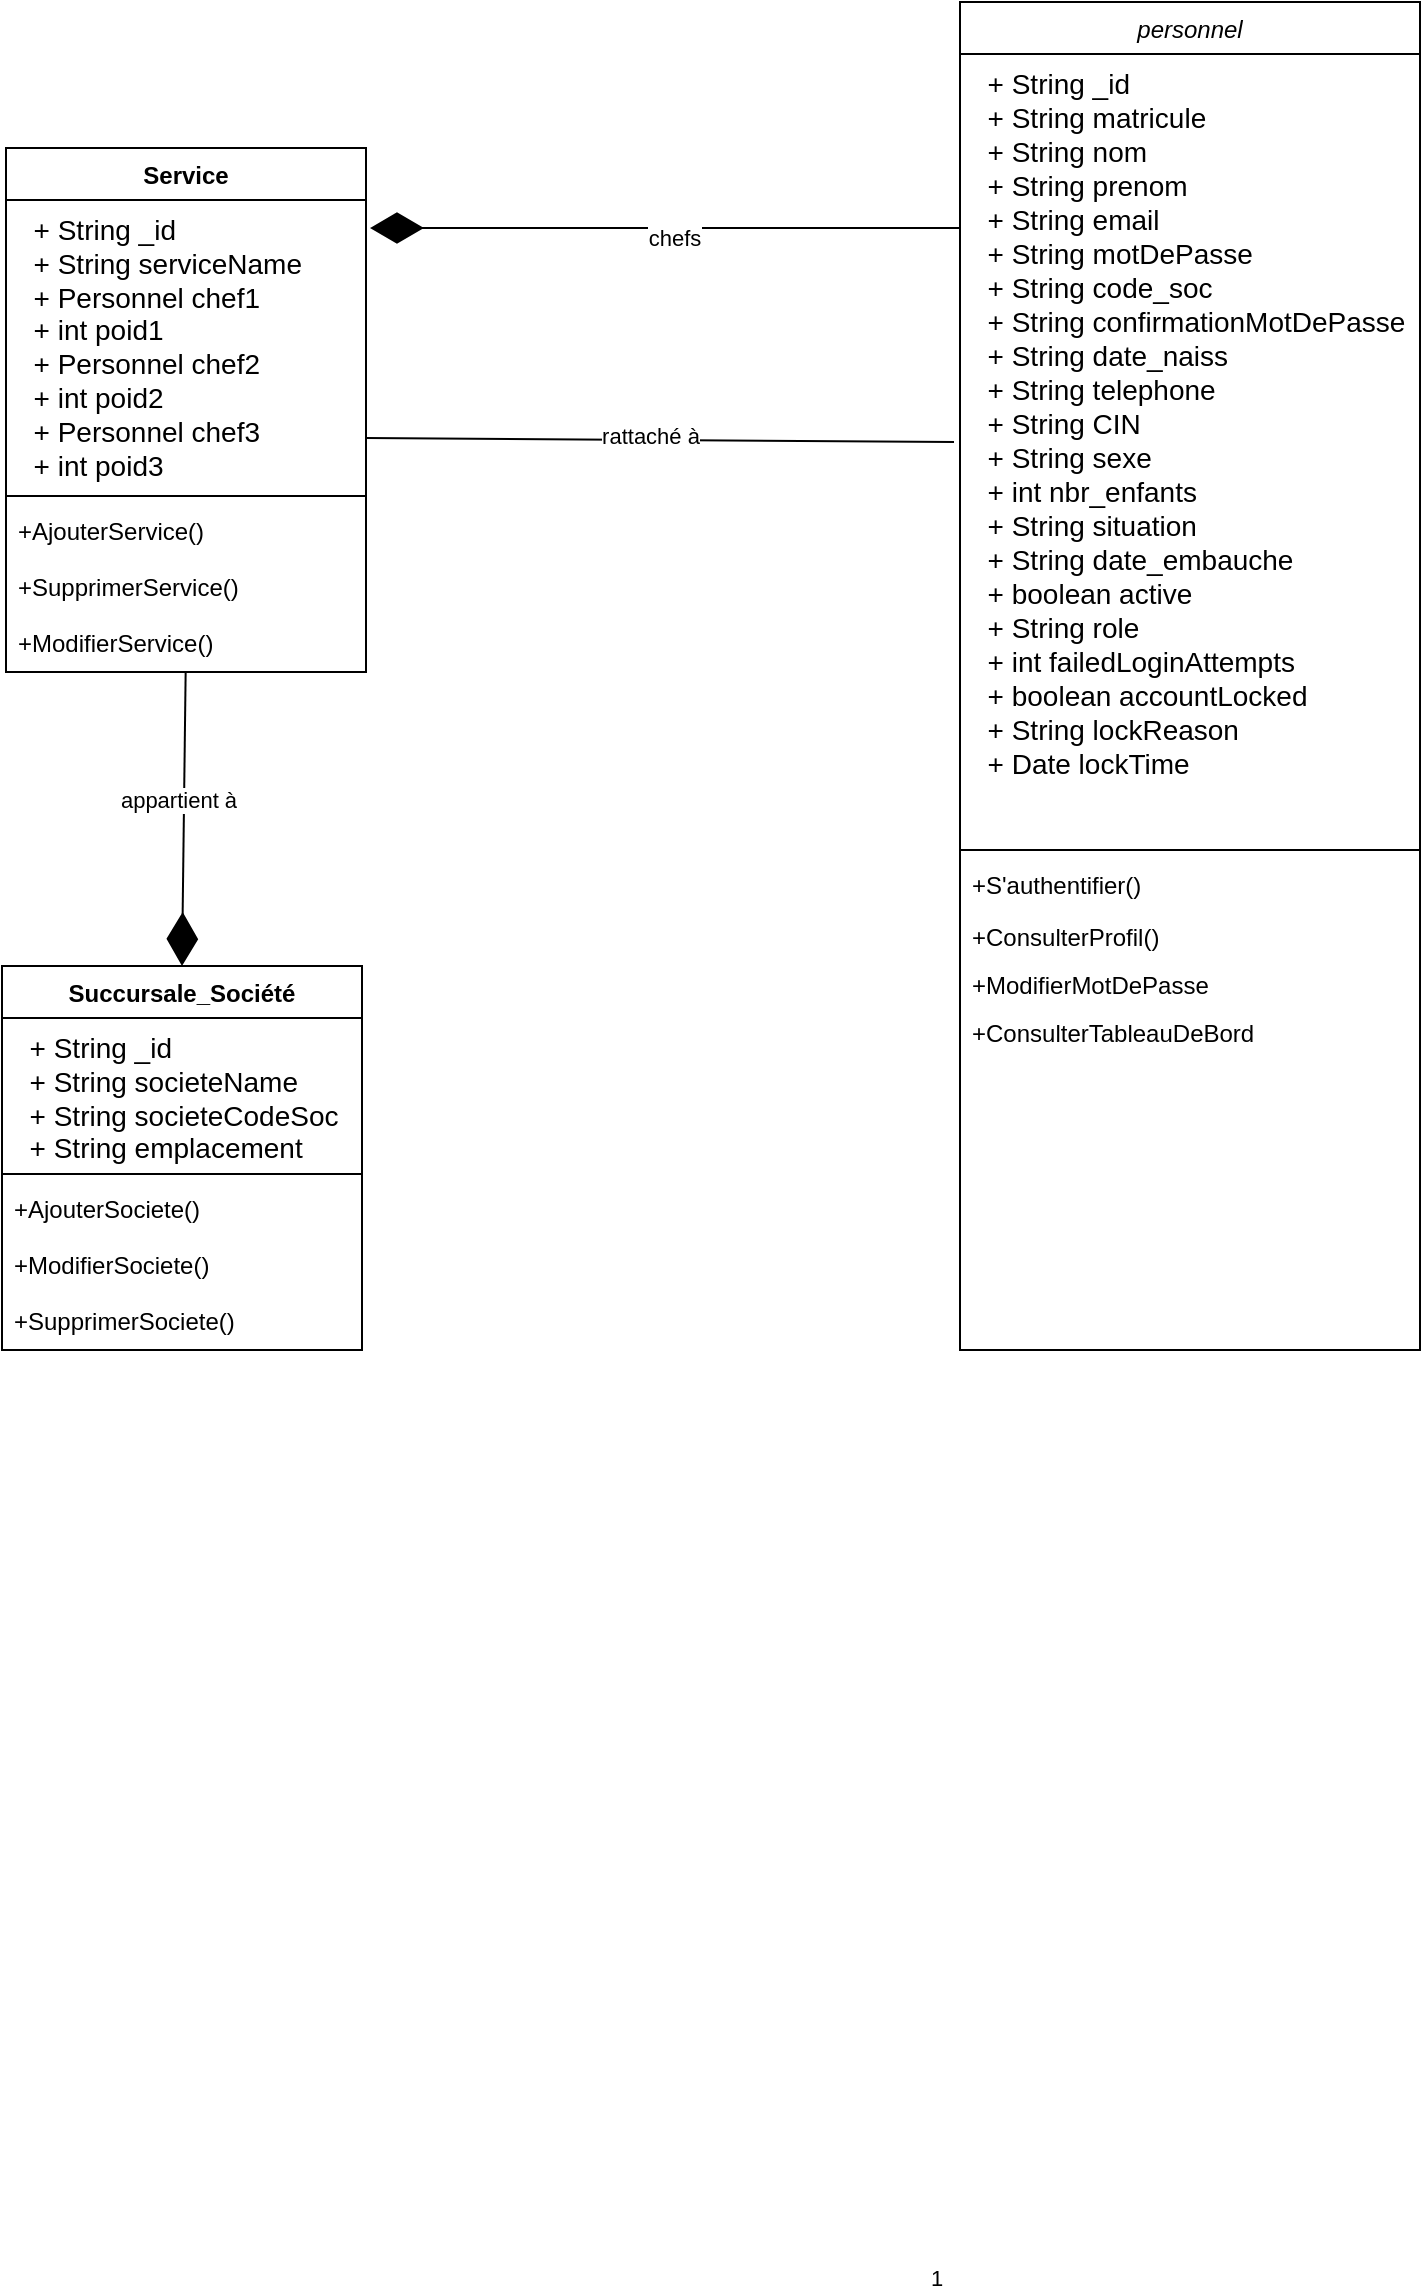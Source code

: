 <mxfile version="27.1.1">
  <diagram id="C5RBs43oDa-KdzZeNtuy" name="Page-1">
    <mxGraphModel dx="1747" dy="501" grid="1" gridSize="10" guides="1" tooltips="1" connect="1" arrows="1" fold="1" page="1" pageScale="1" pageWidth="827" pageHeight="1169" math="0" shadow="0">
      <root>
        <mxCell id="WIyWlLk6GJQsqaUBKTNV-0" />
        <mxCell id="WIyWlLk6GJQsqaUBKTNV-1" parent="WIyWlLk6GJQsqaUBKTNV-0" />
        <mxCell id="2p8dS12ZbN8FqSJUtTzd-14" value="personnel" style="swimlane;fontStyle=2;align=center;verticalAlign=top;childLayout=stackLayout;horizontal=1;startSize=26;horizontalStack=0;resizeParent=1;resizeLast=0;collapsible=1;marginBottom=0;rounded=0;shadow=0;strokeWidth=1;" vertex="1" parent="WIyWlLk6GJQsqaUBKTNV-1">
          <mxGeometry x="414" y="47" width="230" height="674" as="geometry">
            <mxRectangle x="230" y="140" width="160" height="26" as="alternateBounds" />
          </mxGeometry>
        </mxCell>
        <mxCell id="2p8dS12ZbN8FqSJUtTzd-15" value="  + String _id&#xa;  + String matricule&#xa;  + String nom&#xa;  + String prenom&#xa;  + String email&#xa;  + String motDePasse&#xa;  + String code_soc&#xa;  + String confirmationMotDePasse&#xa;  + String date_naiss&#xa;  + String telephone&#xa;  + String CIN&#xa;  + String sexe&#xa;  + int nbr_enfants&#xa;  + String situation&#xa;  + String date_embauche&#xa;  + boolean active&#xa;  + String role&#xa;  + int failedLoginAttempts&#xa;  + boolean accountLocked&#xa;  + String lockReason&#xa;  + Date lockTime&#xa;  &#xa;" style="text;align=left;verticalAlign=top;spacingLeft=4;spacingRight=4;overflow=hidden;rotatable=0;points=[[0,0.5],[1,0.5]];portConstraint=eastwest;rounded=0;shadow=0;html=0;strokeWidth=1;fontSize=14;fontStyle=0" vertex="1" parent="2p8dS12ZbN8FqSJUtTzd-14">
          <mxGeometry y="26" width="230" height="394" as="geometry" />
        </mxCell>
        <mxCell id="2p8dS12ZbN8FqSJUtTzd-16" value="" style="line;html=1;strokeWidth=1;align=left;verticalAlign=middle;spacingTop=-1;spacingLeft=3;spacingRight=3;rotatable=0;labelPosition=right;points=[];portConstraint=eastwest;" vertex="1" parent="2p8dS12ZbN8FqSJUtTzd-14">
          <mxGeometry y="420" width="230" height="8" as="geometry" />
        </mxCell>
        <mxCell id="2p8dS12ZbN8FqSJUtTzd-17" value="+S&#39;authentifier()" style="text;align=left;verticalAlign=top;spacingLeft=4;spacingRight=4;overflow=hidden;rotatable=0;points=[[0,0.5],[1,0.5]];portConstraint=eastwest;" vertex="1" parent="2p8dS12ZbN8FqSJUtTzd-14">
          <mxGeometry y="428" width="230" height="26" as="geometry" />
        </mxCell>
        <mxCell id="2p8dS12ZbN8FqSJUtTzd-24" value="+ConsulterProfil()" style="text;align=left;verticalAlign=top;spacingLeft=4;spacingRight=4;overflow=hidden;rotatable=0;points=[[0,0.5],[1,0.5]];portConstraint=eastwest;" vertex="1" parent="2p8dS12ZbN8FqSJUtTzd-14">
          <mxGeometry y="454" width="230" height="24" as="geometry" />
        </mxCell>
        <mxCell id="2p8dS12ZbN8FqSJUtTzd-25" value="+ModifierMotDePasse" style="text;align=left;verticalAlign=top;spacingLeft=4;spacingRight=4;overflow=hidden;rotatable=0;points=[[0,0.5],[1,0.5]];portConstraint=eastwest;" vertex="1" parent="2p8dS12ZbN8FqSJUtTzd-14">
          <mxGeometry y="478" width="230" height="24" as="geometry" />
        </mxCell>
        <mxCell id="2p8dS12ZbN8FqSJUtTzd-26" value="+ConsulterTableauDeBord" style="text;align=left;verticalAlign=top;spacingLeft=4;spacingRight=4;overflow=hidden;rotatable=0;points=[[0,0.5],[1,0.5]];portConstraint=eastwest;" vertex="1" parent="2p8dS12ZbN8FqSJUtTzd-14">
          <mxGeometry y="502" width="230" height="24" as="geometry" />
        </mxCell>
        <mxCell id="2p8dS12ZbN8FqSJUtTzd-27" value="1" style="edgeLabel;html=1;align=center;verticalAlign=middle;resizable=0;points=[];" vertex="1" connectable="0" parent="WIyWlLk6GJQsqaUBKTNV-1">
          <mxGeometry x="401.823" y="1184.814" as="geometry" />
        </mxCell>
        <mxCell id="2p8dS12ZbN8FqSJUtTzd-28" value="Succursale_Société" style="swimlane;fontStyle=1;align=center;verticalAlign=top;childLayout=stackLayout;horizontal=1;startSize=26;horizontalStack=0;resizeParent=1;resizeParentMax=0;resizeLast=0;collapsible=1;marginBottom=0;whiteSpace=wrap;html=1;" vertex="1" parent="WIyWlLk6GJQsqaUBKTNV-1">
          <mxGeometry x="-65" y="529" width="180" height="192" as="geometry" />
        </mxCell>
        <mxCell id="2p8dS12ZbN8FqSJUtTzd-29" value="&lt;div&gt;&lt;font style=&quot;font-size: 14px;&quot;&gt;&amp;nbsp; + String _id&lt;/font&gt;&lt;/div&gt;&lt;div&gt;&lt;font style=&quot;font-size: 14px;&quot;&gt;&amp;nbsp; + String societeName&lt;/font&gt;&lt;/div&gt;&lt;div&gt;&lt;font style=&quot;font-size: 14px;&quot;&gt;&amp;nbsp; + String societeCodeSoc&lt;/font&gt;&lt;/div&gt;&lt;div&gt;&lt;font style=&quot;font-size: 14px;&quot;&gt;&amp;nbsp; + String emplacement&lt;/font&gt;&lt;/div&gt;" style="text;strokeColor=none;fillColor=none;align=left;verticalAlign=top;spacingLeft=4;spacingRight=4;overflow=hidden;rotatable=0;points=[[0,0.5],[1,0.5]];portConstraint=eastwest;whiteSpace=wrap;html=1;" vertex="1" parent="2p8dS12ZbN8FqSJUtTzd-28">
          <mxGeometry y="26" width="180" height="74" as="geometry" />
        </mxCell>
        <mxCell id="2p8dS12ZbN8FqSJUtTzd-30" value="" style="line;strokeWidth=1;fillColor=none;align=left;verticalAlign=middle;spacingTop=-1;spacingLeft=3;spacingRight=3;rotatable=0;labelPosition=right;points=[];portConstraint=eastwest;strokeColor=inherit;" vertex="1" parent="2p8dS12ZbN8FqSJUtTzd-28">
          <mxGeometry y="100" width="180" height="8" as="geometry" />
        </mxCell>
        <mxCell id="2p8dS12ZbN8FqSJUtTzd-31" value="+AjouterSociete()" style="text;strokeColor=none;fillColor=none;align=left;verticalAlign=top;spacingLeft=4;spacingRight=4;overflow=hidden;rotatable=0;points=[[0,0.5],[1,0.5]];portConstraint=eastwest;whiteSpace=wrap;html=1;" vertex="1" parent="2p8dS12ZbN8FqSJUtTzd-28">
          <mxGeometry y="108" width="180" height="28" as="geometry" />
        </mxCell>
        <mxCell id="2p8dS12ZbN8FqSJUtTzd-32" value="+ModifierSociete()" style="text;strokeColor=none;fillColor=none;align=left;verticalAlign=top;spacingLeft=4;spacingRight=4;overflow=hidden;rotatable=0;points=[[0,0.5],[1,0.5]];portConstraint=eastwest;whiteSpace=wrap;html=1;" vertex="1" parent="2p8dS12ZbN8FqSJUtTzd-28">
          <mxGeometry y="136" width="180" height="28" as="geometry" />
        </mxCell>
        <mxCell id="2p8dS12ZbN8FqSJUtTzd-33" value="+SupprimerSociete()" style="text;strokeColor=none;fillColor=none;align=left;verticalAlign=top;spacingLeft=4;spacingRight=4;overflow=hidden;rotatable=0;points=[[0,0.5],[1,0.5]];portConstraint=eastwest;whiteSpace=wrap;html=1;" vertex="1" parent="2p8dS12ZbN8FqSJUtTzd-28">
          <mxGeometry y="164" width="180" height="28" as="geometry" />
        </mxCell>
        <mxCell id="2p8dS12ZbN8FqSJUtTzd-34" value="Service" style="swimlane;fontStyle=1;align=center;verticalAlign=top;childLayout=stackLayout;horizontal=1;startSize=26;horizontalStack=0;resizeParent=1;resizeParentMax=0;resizeLast=0;collapsible=1;marginBottom=0;whiteSpace=wrap;html=1;" vertex="1" parent="WIyWlLk6GJQsqaUBKTNV-1">
          <mxGeometry x="-63" y="120" width="180" height="262" as="geometry" />
        </mxCell>
        <mxCell id="2p8dS12ZbN8FqSJUtTzd-35" value="&lt;div&gt;&lt;span style=&quot;font-size: 14px;&quot;&gt;&amp;nbsp; + String _id&lt;/span&gt;&lt;/div&gt;&lt;div&gt;&lt;span style=&quot;font-size: 14px;&quot;&gt;&amp;nbsp; + String serviceName&lt;/span&gt;&lt;/div&gt;&lt;div&gt;&lt;span style=&quot;font-size: 14px;&quot;&gt;&amp;nbsp; + Personnel chef1&lt;/span&gt;&lt;/div&gt;&lt;div&gt;&lt;span style=&quot;font-size: 14px;&quot;&gt;&amp;nbsp; + int poid1&lt;/span&gt;&lt;/div&gt;&lt;div&gt;&lt;span style=&quot;font-size: 14px;&quot;&gt;&amp;nbsp; + Personnel chef2&lt;/span&gt;&lt;/div&gt;&lt;div&gt;&lt;span style=&quot;font-size: 14px;&quot;&gt;&amp;nbsp; + int poid2&lt;/span&gt;&lt;/div&gt;&lt;div&gt;&lt;span style=&quot;font-size: 14px;&quot;&gt;&amp;nbsp; + Personnel chef3&lt;/span&gt;&lt;/div&gt;&lt;div&gt;&lt;span style=&quot;font-size: 14px;&quot;&gt;&amp;nbsp; + int poid3&lt;/span&gt;&lt;/div&gt;" style="text;strokeColor=none;fillColor=none;align=left;verticalAlign=top;spacingLeft=4;spacingRight=4;overflow=hidden;rotatable=0;points=[[0,0.5],[1,0.5]];portConstraint=eastwest;whiteSpace=wrap;html=1;" vertex="1" parent="2p8dS12ZbN8FqSJUtTzd-34">
          <mxGeometry y="26" width="180" height="144" as="geometry" />
        </mxCell>
        <mxCell id="2p8dS12ZbN8FqSJUtTzd-36" value="" style="line;strokeWidth=1;fillColor=none;align=left;verticalAlign=middle;spacingTop=-1;spacingLeft=3;spacingRight=3;rotatable=0;labelPosition=right;points=[];portConstraint=eastwest;strokeColor=inherit;" vertex="1" parent="2p8dS12ZbN8FqSJUtTzd-34">
          <mxGeometry y="170" width="180" height="8" as="geometry" />
        </mxCell>
        <mxCell id="2p8dS12ZbN8FqSJUtTzd-37" value="+Ajouter&lt;span style=&quot;text-align: center;&quot;&gt;Service&lt;/span&gt;()" style="text;strokeColor=none;fillColor=none;align=left;verticalAlign=top;spacingLeft=4;spacingRight=4;overflow=hidden;rotatable=0;points=[[0,0.5],[1,0.5]];portConstraint=eastwest;whiteSpace=wrap;html=1;" vertex="1" parent="2p8dS12ZbN8FqSJUtTzd-34">
          <mxGeometry y="178" width="180" height="28" as="geometry" />
        </mxCell>
        <mxCell id="2p8dS12ZbN8FqSJUtTzd-38" value="+Supprimer&lt;span style=&quot;text-align: center;&quot;&gt;Service&lt;/span&gt;()" style="text;strokeColor=none;fillColor=none;align=left;verticalAlign=top;spacingLeft=4;spacingRight=4;overflow=hidden;rotatable=0;points=[[0,0.5],[1,0.5]];portConstraint=eastwest;whiteSpace=wrap;html=1;" vertex="1" parent="2p8dS12ZbN8FqSJUtTzd-34">
          <mxGeometry y="206" width="180" height="28" as="geometry" />
        </mxCell>
        <mxCell id="2p8dS12ZbN8FqSJUtTzd-45" value="+ModifierService()" style="text;strokeColor=none;fillColor=none;align=left;verticalAlign=top;spacingLeft=4;spacingRight=4;overflow=hidden;rotatable=0;points=[[0,0.5],[1,0.5]];portConstraint=eastwest;whiteSpace=wrap;html=1;" vertex="1" parent="2p8dS12ZbN8FqSJUtTzd-34">
          <mxGeometry y="234" width="180" height="28" as="geometry" />
        </mxCell>
        <mxCell id="2p8dS12ZbN8FqSJUtTzd-39" value="" style="endArrow=diamondThin;endFill=1;endSize=24;html=1;rounded=0;entryX=0.5;entryY=0;entryDx=0;entryDy=0;" edge="1" parent="WIyWlLk6GJQsqaUBKTNV-1" source="2p8dS12ZbN8FqSJUtTzd-45" target="2p8dS12ZbN8FqSJUtTzd-28">
          <mxGeometry width="160" relative="1" as="geometry">
            <mxPoint x="-19" y="361" as="sourcePoint" />
            <mxPoint x="-40" y="585" as="targetPoint" />
          </mxGeometry>
        </mxCell>
        <mxCell id="2p8dS12ZbN8FqSJUtTzd-40" value="appartient à" style="edgeLabel;html=1;align=center;verticalAlign=middle;resizable=0;points=[];" vertex="1" connectable="0" parent="2p8dS12ZbN8FqSJUtTzd-39">
          <mxGeometry x="-0.13" y="-3" relative="1" as="geometry">
            <mxPoint as="offset" />
          </mxGeometry>
        </mxCell>
        <mxCell id="2p8dS12ZbN8FqSJUtTzd-41" value="" style="endArrow=none;endFill=1;endSize=24;html=1;rounded=0;exitX=1;exitY=0.5;exitDx=0;exitDy=0;entryX=-0.004;entryY=0.426;entryDx=0;entryDy=0;entryPerimeter=0;startFill=0;" edge="1" parent="WIyWlLk6GJQsqaUBKTNV-1">
          <mxGeometry width="160" relative="1" as="geometry">
            <mxPoint x="117" y="265" as="sourcePoint" />
            <mxPoint x="411" y="267" as="targetPoint" />
          </mxGeometry>
        </mxCell>
        <mxCell id="2p8dS12ZbN8FqSJUtTzd-42" value="rattaché à" style="edgeLabel;html=1;align=center;verticalAlign=middle;resizable=0;points=[];" vertex="1" connectable="0" parent="2p8dS12ZbN8FqSJUtTzd-41">
          <mxGeometry x="-0.039" y="2" relative="1" as="geometry">
            <mxPoint as="offset" />
          </mxGeometry>
        </mxCell>
        <mxCell id="2p8dS12ZbN8FqSJUtTzd-43" value="" style="endArrow=diamondThin;endFill=1;endSize=24;html=1;rounded=0;exitX=0.009;exitY=0.156;exitDx=0;exitDy=0;exitPerimeter=0;entryX=1.009;entryY=0.427;entryDx=0;entryDy=0;entryPerimeter=0;" edge="1" parent="WIyWlLk6GJQsqaUBKTNV-1">
          <mxGeometry width="160" relative="1" as="geometry">
            <mxPoint x="414" y="160" as="sourcePoint" />
            <mxPoint x="119" y="160" as="targetPoint" />
          </mxGeometry>
        </mxCell>
        <mxCell id="2p8dS12ZbN8FqSJUtTzd-44" value="chefs" style="edgeLabel;html=1;align=center;verticalAlign=middle;resizable=0;points=[];" vertex="1" connectable="0" parent="2p8dS12ZbN8FqSJUtTzd-43">
          <mxGeometry x="0.007" y="-3" relative="1" as="geometry">
            <mxPoint x="5" y="8" as="offset" />
          </mxGeometry>
        </mxCell>
      </root>
    </mxGraphModel>
  </diagram>
</mxfile>
